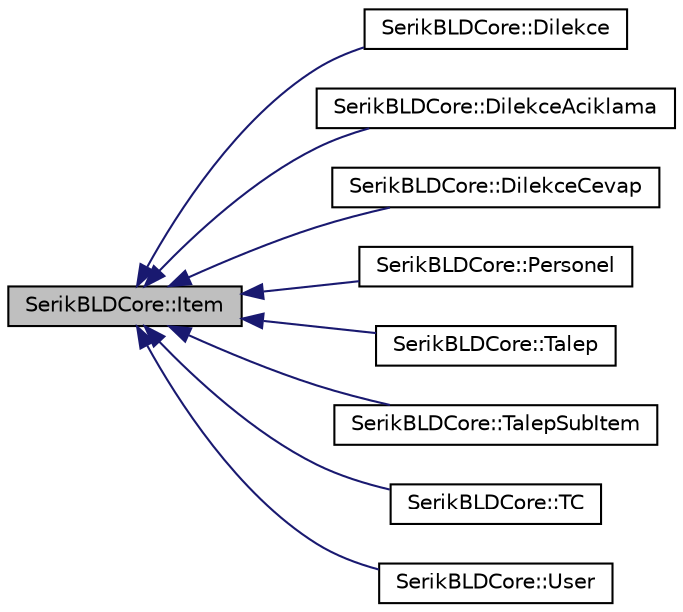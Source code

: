 digraph "SerikBLDCore::Item"
{
 // LATEX_PDF_SIZE
  edge [fontname="Helvetica",fontsize="10",labelfontname="Helvetica",labelfontsize="10"];
  node [fontname="Helvetica",fontsize="10",shape=record];
  rankdir="LR";
  Node1 [label="SerikBLDCore::Item",height=0.2,width=0.4,color="black", fillcolor="grey75", style="filled", fontcolor="black",tooltip=" "];
  Node1 -> Node2 [dir="back",color="midnightblue",fontsize="10",style="solid",fontname="Helvetica"];
  Node2 [label="SerikBLDCore::Dilekce",height=0.2,width=0.4,color="black", fillcolor="white", style="filled",URL="$df/d90/class_serik_b_l_d_core_1_1_dilekce.html",tooltip=" "];
  Node1 -> Node3 [dir="back",color="midnightblue",fontsize="10",style="solid",fontname="Helvetica"];
  Node3 [label="SerikBLDCore::DilekceAciklama",height=0.2,width=0.4,color="black", fillcolor="white", style="filled",URL="$df/daa/class_serik_b_l_d_core_1_1_dilekce_aciklama.html",tooltip=" "];
  Node1 -> Node4 [dir="back",color="midnightblue",fontsize="10",style="solid",fontname="Helvetica"];
  Node4 [label="SerikBLDCore::DilekceCevap",height=0.2,width=0.4,color="black", fillcolor="white", style="filled",URL="$dc/dd3/class_serik_b_l_d_core_1_1_dilekce_cevap.html",tooltip=" "];
  Node1 -> Node5 [dir="back",color="midnightblue",fontsize="10",style="solid",fontname="Helvetica"];
  Node5 [label="SerikBLDCore::Personel",height=0.2,width=0.4,color="black", fillcolor="white", style="filled",URL="$d5/de1/class_serik_b_l_d_core_1_1_personel.html",tooltip=" "];
  Node1 -> Node6 [dir="back",color="midnightblue",fontsize="10",style="solid",fontname="Helvetica"];
  Node6 [label="SerikBLDCore::Talep",height=0.2,width=0.4,color="black", fillcolor="white", style="filled",URL="$da/d8b/class_serik_b_l_d_core_1_1_talep.html",tooltip=" "];
  Node1 -> Node7 [dir="back",color="midnightblue",fontsize="10",style="solid",fontname="Helvetica"];
  Node7 [label="SerikBLDCore::TalepSubItem",height=0.2,width=0.4,color="black", fillcolor="white", style="filled",URL="$dc/d82/class_serik_b_l_d_core_1_1_talep_sub_item.html",tooltip=" "];
  Node1 -> Node8 [dir="back",color="midnightblue",fontsize="10",style="solid",fontname="Helvetica"];
  Node8 [label="SerikBLDCore::TC",height=0.2,width=0.4,color="black", fillcolor="white", style="filled",URL="$dc/d65/class_serik_b_l_d_core_1_1_t_c.html",tooltip=" "];
  Node1 -> Node9 [dir="back",color="midnightblue",fontsize="10",style="solid",fontname="Helvetica"];
  Node9 [label="SerikBLDCore::User",height=0.2,width=0.4,color="black", fillcolor="white", style="filled",URL="$d1/dff/class_serik_b_l_d_core_1_1_user.html",tooltip=" "];
}

